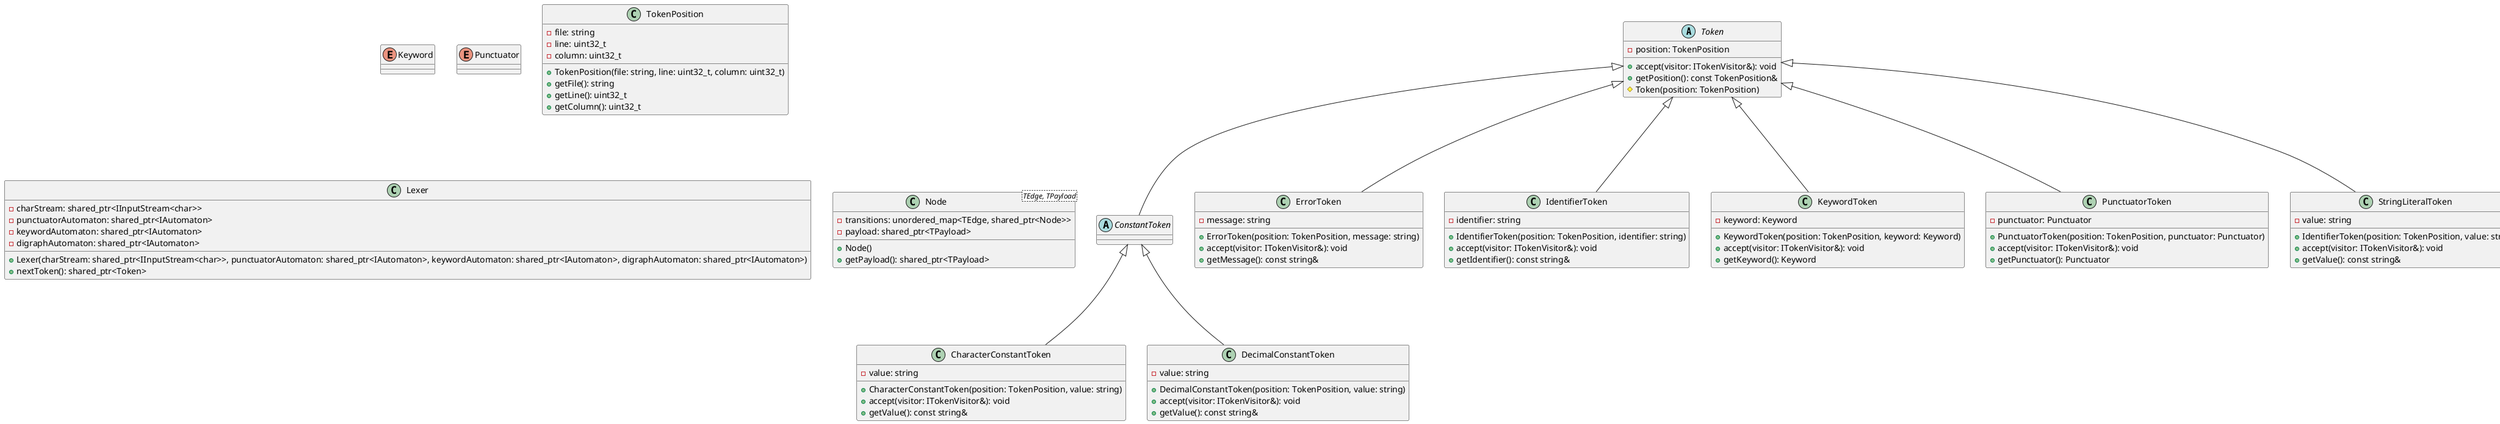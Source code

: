 @startuml

abstract class Token {
	- position: TokenPosition

	+ accept(visitor: ITokenVisitor&): void
	+ getPosition(): const TokenPosition&
	# Token(position: TokenPosition)
}

abstract class ConstantToken extends Token {
}

class CharacterConstantToken extends ConstantToken {
	- value: string

	+ CharacterConstantToken(position: TokenPosition, value: string)
	+ accept(visitor: ITokenVisitor&): void
	+ getValue(): const string&
}

class DecimalConstantToken extends ConstantToken {
	- value: string

	+ DecimalConstantToken(position: TokenPosition, value: string)
	+ accept(visitor: ITokenVisitor&): void
	+ getValue(): const string&
}

class ErrorToken extends Token {
	- message: string

	+ ErrorToken(position: TokenPosition, message: string)
	+ accept(visitor: ITokenVisitor&): void
	+ getMessage(): const string&
}

class IdentifierToken extends Token {
	- identifier: string

	+ IdentifierToken(position: TokenPosition, identifier: string)
	+ accept(visitor: ITokenVisitor&): void
	+ getIdentifier(): const string&
}

enum Keyword {}

class KeywordToken extends Token {
	- keyword: Keyword

	+ KeywordToken(position: TokenPosition, keyword: Keyword)
	+ accept(visitor: ITokenVisitor&): void
	+ getKeyword(): Keyword
}

enum Punctuator {}

class PunctuatorToken extends Token {
	- punctuator: Punctuator

	+ PunctuatorToken(position: TokenPosition, punctuator: Punctuator)
	+ accept(visitor: ITokenVisitor&): void
	+ getPunctuator(): Punctuator
}

class StringLiteralToken extends Token {
	- value: string

	+ IdentifierToken(position: TokenPosition, value: string)
	+ accept(visitor: ITokenVisitor&): void
	+ getValue(): const string&
}

class TokenPosition {
	- file: string
	- line: uint32_t
	- column: uint32_t

	+ TokenPosition(file: string, line: uint32_t, column: uint32_t)
	+ getFile(): string
	+ getLine(): uint32_t
	+ getColumn(): uint32_t
}

interface IInputStream<TElement> {
	+ popMark(): void
	+ pushMark(): void
	+ read(TElement *dst): bool
	+ resetToMark(): void
}

class ISO88591InputStream implements IInputStream {
	- stream: ifstream
	- buffer: char*
	- bufferOffset: size_t
	- bufferLimit: size_t
	- bufferCapacity: size_t
	- markStack: vector<size_t>

	+ ISO88591InputStream(filePath: string)	
	+ popMark(): void
	+ pushMark(): void
	+ read(char *dst): bool
	+ resetToMark(): void
}

interface ITokenVisitor {
	+ visit(token: CharacterConstantToken): void
	+ visit(token: DecimalConstantToken): void
	+ visit(token: ErrorToken): void
	+ visit(token: IdentifierToken): void
	+ visit(token: KeywordToken): void
	+ visit(token: PunctuatorToken): void
	+ visit(token: StringLiteralToken): void
}

class PrintVisitor implements ITokenVisitor {
	- outputStream: ostream

	+ PrintVisitor(outputStream: ostream)
	+ visit(token: CharacterConstantToken): void
	+ visit(token: DecimalConstantToken): void
	+ visit(token: ErrorToken): void
	+ visit(token: IdentifierToken): void
	+ visit(token: KeywordToken): void
	+ visit(token: PunctuatorToken): void
	+ visit(token: StringLiteralToken): void
	
	- printPosition(token: Token&)
}

class Lexer {
	- charStream: shared_ptr<IInputStream<char>>
	- punctuatorAutomaton: shared_ptr<IAutomaton>
	- keywordAutomaton: shared_ptr<IAutomaton>
	- digraphAutomaton: shared_ptr<IAutomaton>
	
	+ Lexer(charStream: shared_ptr<IInputStream<char>>, punctuatorAutomaton: shared_ptr<IAutomaton>, keywordAutomaton: shared_ptr<IAutomaton>, digraphAutomaton: shared_ptr<IAutomaton>)
	+ nextToken(): shared_ptr<Token>
}

interface IAutomaton<TEdge, TPayload> {
	+ walk(src: IInputStream<TEdge>): shared_ptr<Node<TEdge, TPayload>>
}

class Automaton implements IAutomaton {
    + Automaton(tree: Tree)
}

class Node<TEdge, TPayload> {
	- transitions: unordered_map<TEdge, shared_ptr<Node>>
	- payload: shared_ptr<TPayload>

	+ Node()
	+ getPayload(): shared_ptr<TPayload>
}

@enduml